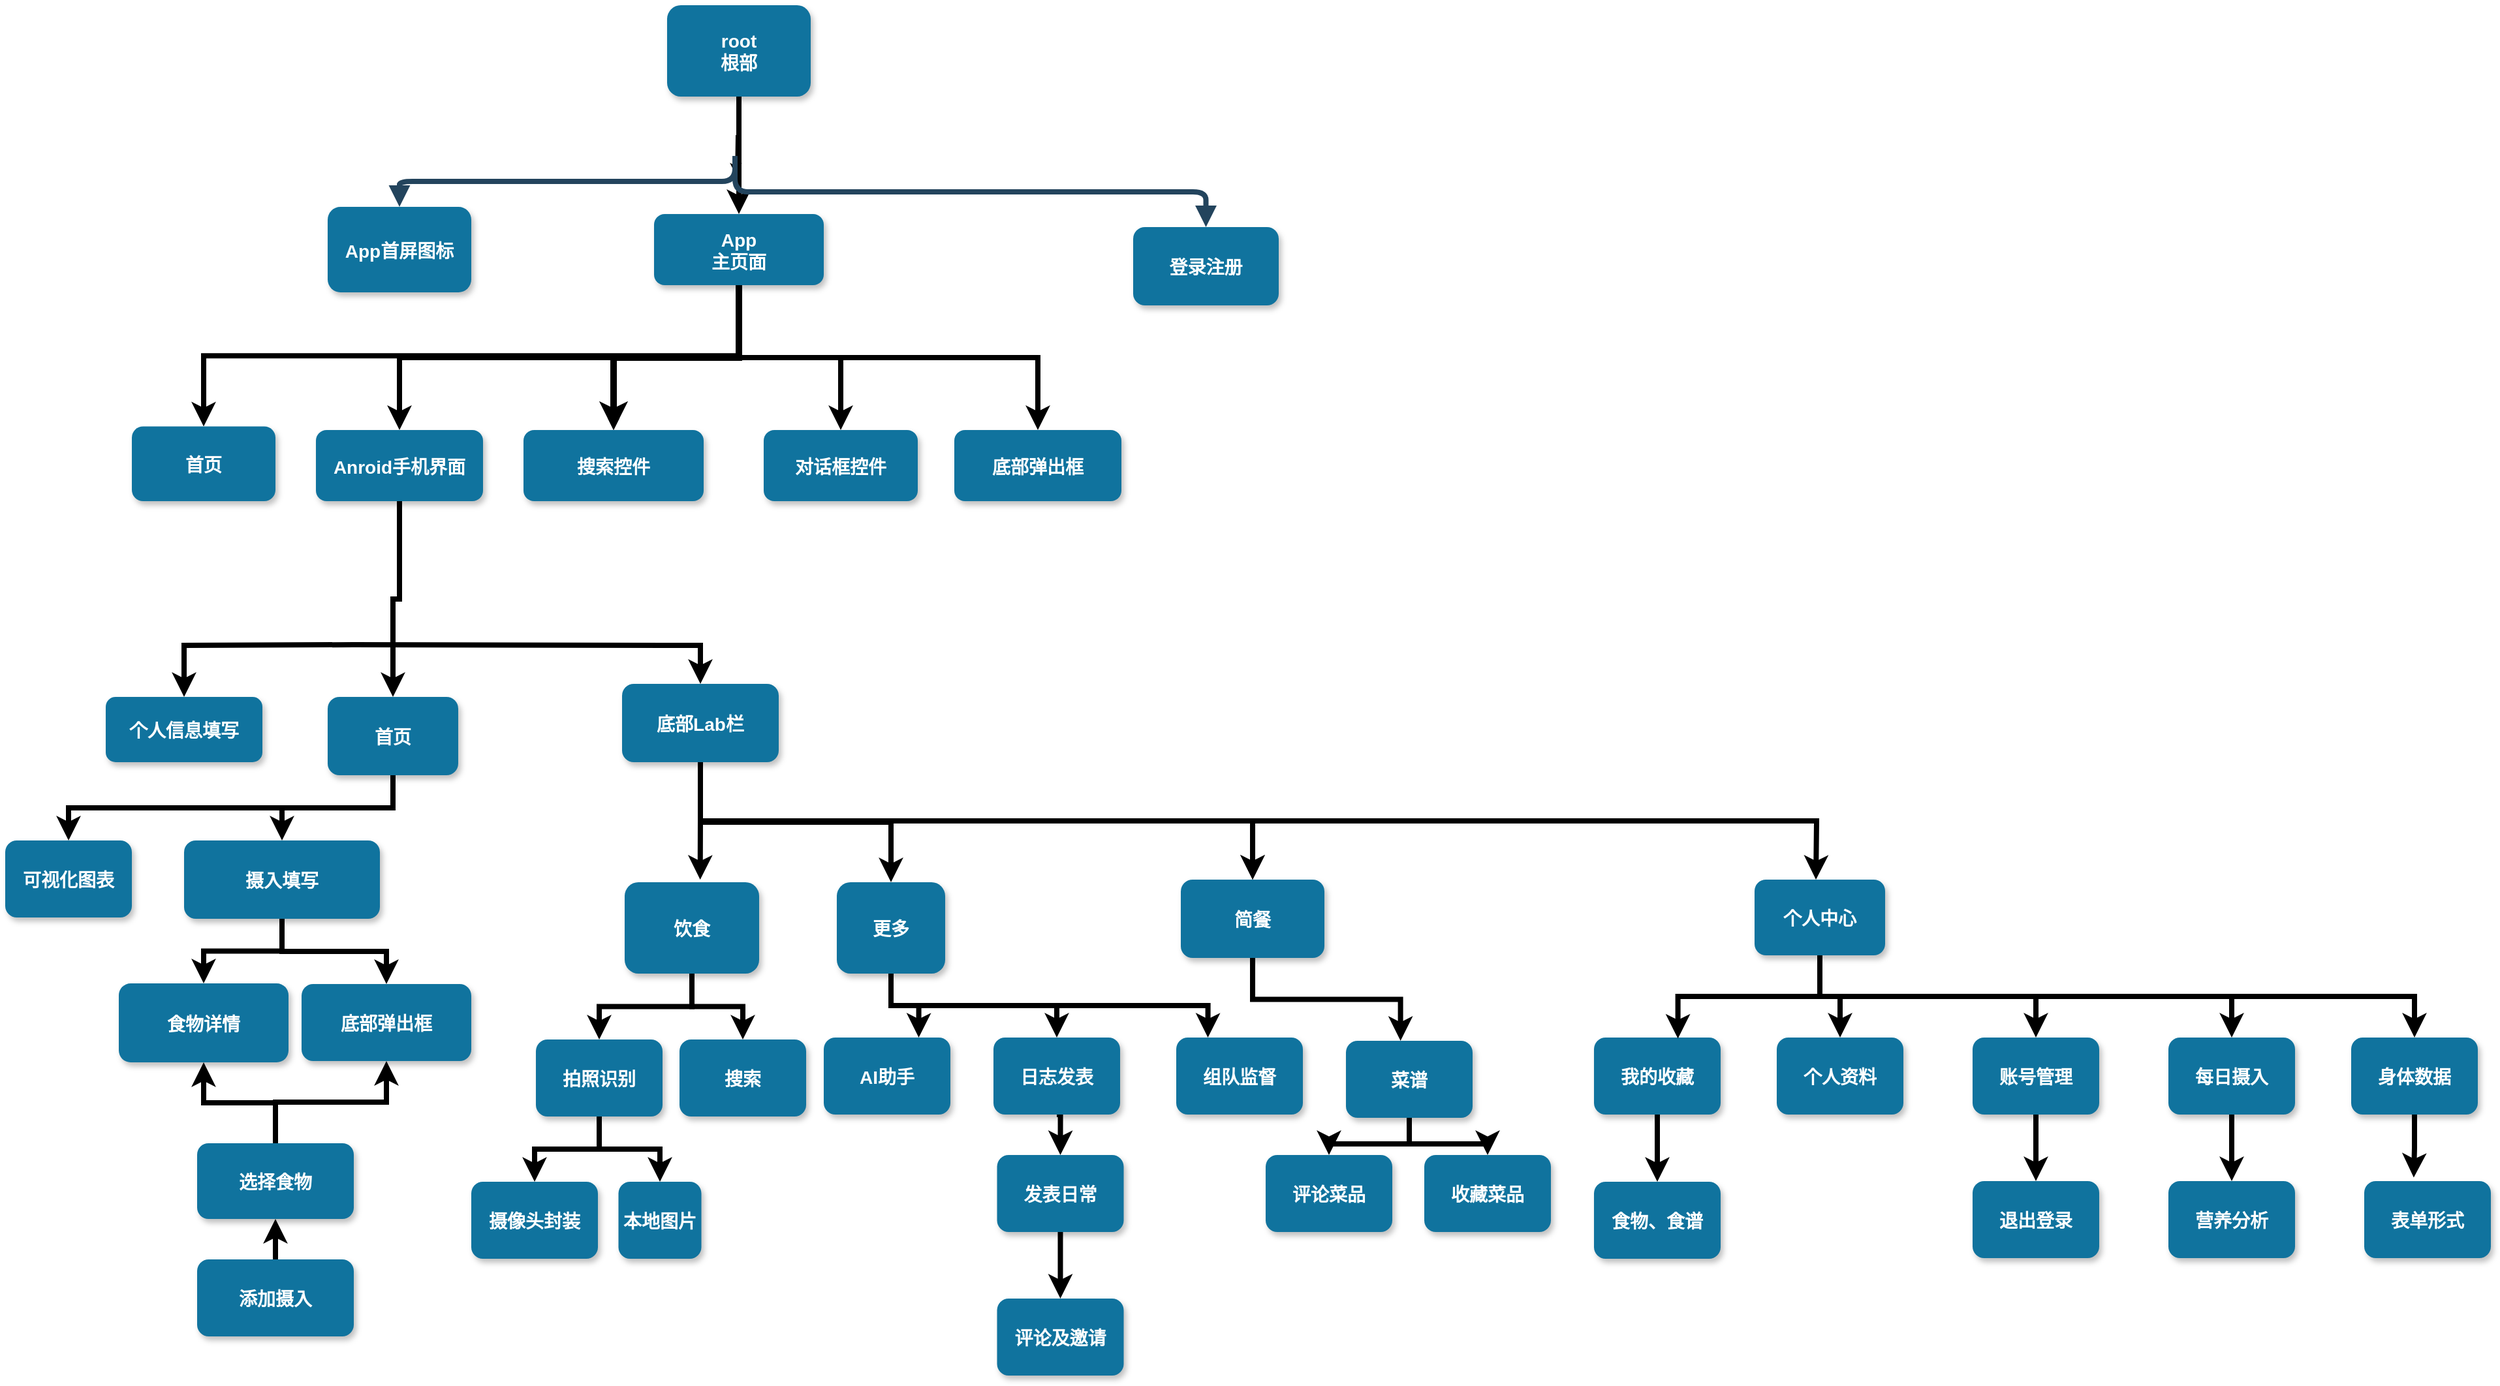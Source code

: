 <mxfile version="24.2.0" type="github">
  <diagram name="Page-1" id="97916047-d0de-89f5-080d-49f4d83e522f">
    <mxGraphModel dx="3254" dy="1500" grid="1" gridSize="10" guides="1" tooltips="1" connect="1" arrows="1" fold="1" page="1" pageScale="1.5" pageWidth="1169" pageHeight="827" background="none" math="0" shadow="0">
      <root>
        <mxCell id="0" />
        <mxCell id="1" parent="0" />
        <mxCell id="HIM83jDWfp7aoqbR4-Ow-55" style="edgeStyle=orthogonalEdgeStyle;rounded=0;orthogonalLoop=1;jettySize=auto;html=1;exitX=0.5;exitY=1;exitDx=0;exitDy=0;" edge="1" parent="1" source="2">
          <mxGeometry relative="1" as="geometry">
            <mxPoint x="772.545" y="520" as="targetPoint" />
          </mxGeometry>
        </mxCell>
        <mxCell id="HIM83jDWfp7aoqbR4-Ow-57" style="edgeStyle=orthogonalEdgeStyle;rounded=0;orthogonalLoop=1;jettySize=auto;html=1;exitX=0.5;exitY=1;exitDx=0;exitDy=0;entryX=0.5;entryY=0;entryDx=0;entryDy=0;strokeWidth=4;" edge="1" parent="1" source="2" target="5">
          <mxGeometry relative="1" as="geometry" />
        </mxCell>
        <mxCell id="2" value="root&#xa;根部" style="rounded=1;fillColor=#10739E;strokeColor=none;shadow=1;gradientColor=none;fontStyle=1;fontColor=#FFFFFF;fontSize=14;" parent="1" vertex="1">
          <mxGeometry x="720" y="390" width="110" height="70" as="geometry" />
        </mxCell>
        <mxCell id="4" value="App首屏图标" style="rounded=1;fillColor=#10739E;strokeColor=none;shadow=1;gradientColor=none;fontStyle=1;fontColor=#FFFFFF;fontSize=14;" parent="1" vertex="1">
          <mxGeometry x="460" y="544.5" width="110" height="65.5" as="geometry" />
        </mxCell>
        <mxCell id="HIM83jDWfp7aoqbR4-Ow-59" style="edgeStyle=orthogonalEdgeStyle;rounded=0;orthogonalLoop=1;jettySize=auto;html=1;exitX=0.5;exitY=1;exitDx=0;exitDy=0;strokeWidth=5;" edge="1" parent="1" source="5" target="13">
          <mxGeometry relative="1" as="geometry" />
        </mxCell>
        <mxCell id="HIM83jDWfp7aoqbR4-Ow-61" style="edgeStyle=orthogonalEdgeStyle;rounded=0;orthogonalLoop=1;jettySize=auto;html=1;exitX=0.5;exitY=1;exitDx=0;exitDy=0;entryX=0.5;entryY=0;entryDx=0;entryDy=0;strokeWidth=4;" edge="1" parent="1" source="5" target="23">
          <mxGeometry relative="1" as="geometry" />
        </mxCell>
        <mxCell id="HIM83jDWfp7aoqbR4-Ow-63" style="edgeStyle=orthogonalEdgeStyle;rounded=0;orthogonalLoop=1;jettySize=auto;html=1;exitX=0.5;exitY=1;exitDx=0;exitDy=0;strokeWidth=4;" edge="1" parent="1" source="5" target="HIM83jDWfp7aoqbR4-Ow-62">
          <mxGeometry relative="1" as="geometry" />
        </mxCell>
        <mxCell id="HIM83jDWfp7aoqbR4-Ow-64" value="" style="edgeStyle=orthogonalEdgeStyle;rounded=0;orthogonalLoop=1;jettySize=auto;html=1;" edge="1" parent="1" source="5" target="13">
          <mxGeometry relative="1" as="geometry" />
        </mxCell>
        <mxCell id="HIM83jDWfp7aoqbR4-Ow-65" style="edgeStyle=orthogonalEdgeStyle;rounded=0;orthogonalLoop=1;jettySize=auto;html=1;exitX=0.5;exitY=1;exitDx=0;exitDy=0;entryX=0.5;entryY=0;entryDx=0;entryDy=0;strokeWidth=4;" edge="1" parent="1" source="5" target="18">
          <mxGeometry relative="1" as="geometry" />
        </mxCell>
        <mxCell id="HIM83jDWfp7aoqbR4-Ow-171" style="edgeStyle=orthogonalEdgeStyle;rounded=0;orthogonalLoop=1;jettySize=auto;html=1;exitX=0.5;exitY=1;exitDx=0;exitDy=0;entryX=0.5;entryY=0;entryDx=0;entryDy=0;strokeWidth=4;" edge="1" parent="1" source="5" target="8">
          <mxGeometry relative="1" as="geometry" />
        </mxCell>
        <mxCell id="5" value="App&#xa;主页面" style="rounded=1;fillColor=#10739E;strokeColor=none;shadow=1;gradientColor=none;fontStyle=1;fontColor=#FFFFFF;fontSize=14;" parent="1" vertex="1">
          <mxGeometry x="710" y="550" width="130" height="54.5" as="geometry" />
        </mxCell>
        <mxCell id="6" value="登录注册" style="rounded=1;fillColor=#10739E;strokeColor=none;shadow=1;gradientColor=none;fontStyle=1;fontColor=#FFFFFF;fontSize=14;" parent="1" vertex="1">
          <mxGeometry x="1077" y="560" width="111.5" height="60" as="geometry" />
        </mxCell>
        <mxCell id="HIM83jDWfp7aoqbR4-Ow-162" style="edgeStyle=orthogonalEdgeStyle;rounded=0;orthogonalLoop=1;jettySize=auto;html=1;exitX=0.5;exitY=1;exitDx=0;exitDy=0;entryX=0.5;entryY=0;entryDx=0;entryDy=0;strokeWidth=4;" edge="1" parent="1" source="8" target="HIM83jDWfp7aoqbR4-Ow-74">
          <mxGeometry relative="1" as="geometry" />
        </mxCell>
        <mxCell id="8" value="Anroid手机界面" style="rounded=1;fillColor=#10739E;strokeColor=none;shadow=1;gradientColor=none;fontStyle=1;fontColor=#FFFFFF;fontSize=14;" parent="1" vertex="1">
          <mxGeometry x="451" y="715.5" width="128" height="54.5" as="geometry" />
        </mxCell>
        <mxCell id="HIM83jDWfp7aoqbR4-Ow-78" style="edgeStyle=orthogonalEdgeStyle;rounded=0;orthogonalLoop=1;jettySize=auto;html=1;exitX=0.5;exitY=1;exitDx=0;exitDy=0;strokeWidth=4;" edge="1" parent="1" target="HIM83jDWfp7aoqbR4-Ow-73">
          <mxGeometry relative="1" as="geometry">
            <mxPoint x="480" y="880" as="sourcePoint" />
          </mxGeometry>
        </mxCell>
        <mxCell id="HIM83jDWfp7aoqbR4-Ow-94" style="edgeStyle=orthogonalEdgeStyle;rounded=0;orthogonalLoop=1;jettySize=auto;html=1;exitX=0.5;exitY=1;exitDx=0;exitDy=0;strokeWidth=4;" edge="1" parent="1" target="HIM83jDWfp7aoqbR4-Ow-93">
          <mxGeometry relative="1" as="geometry">
            <mxPoint x="480" y="880" as="sourcePoint" />
          </mxGeometry>
        </mxCell>
        <mxCell id="13" value="搜索控件" style="rounded=1;fillColor=#10739E;strokeColor=none;shadow=1;gradientColor=none;fontStyle=1;fontColor=#FFFFFF;fontSize=14;" parent="1" vertex="1">
          <mxGeometry x="610" y="715.5" width="138" height="54.5" as="geometry" />
        </mxCell>
        <mxCell id="18" value="对话框控件" style="rounded=1;fillColor=#10739E;strokeColor=none;shadow=1;gradientColor=none;fontStyle=1;fontColor=#FFFFFF;fontSize=14;" parent="1" vertex="1">
          <mxGeometry x="794" y="715.5" width="118" height="54.5" as="geometry" />
        </mxCell>
        <mxCell id="23" value="底部弹出框" style="rounded=1;fillColor=#10739E;strokeColor=none;shadow=1;gradientColor=none;fontStyle=1;fontColor=#FFFFFF;fontSize=14;" parent="1" vertex="1">
          <mxGeometry x="940" y="715.5" width="128" height="54.5" as="geometry" />
        </mxCell>
        <mxCell id="31" value="" style="edgeStyle=elbowEdgeStyle;elbow=vertical;strokeWidth=4;endArrow=block;endFill=1;fontStyle=1;strokeColor=#23445D;" parent="1" target="4" edge="1">
          <mxGeometry x="22" y="165.5" width="100" height="100" as="geometry">
            <mxPoint x="772" y="505.5" as="sourcePoint" />
            <mxPoint x="122" y="265.5" as="targetPoint" />
          </mxGeometry>
        </mxCell>
        <mxCell id="32" value="" style="edgeStyle=elbowEdgeStyle;elbow=vertical;strokeWidth=4;endArrow=block;endFill=1;fontStyle=1;strokeColor=#23445D;" parent="1" target="6" edge="1">
          <mxGeometry x="22" y="165.5" width="100" height="100" as="geometry">
            <mxPoint x="772" y="505.5" as="sourcePoint" />
            <mxPoint x="122" y="265.5" as="targetPoint" />
          </mxGeometry>
        </mxCell>
        <mxCell id="HIM83jDWfp7aoqbR4-Ow-62" value="首页" style="rounded=1;fillColor=#10739E;strokeColor=none;shadow=1;gradientColor=none;fontStyle=1;fontColor=#FFFFFF;fontSize=14;" vertex="1" parent="1">
          <mxGeometry x="310" y="712.75" width="110" height="57.25" as="geometry" />
        </mxCell>
        <mxCell id="HIM83jDWfp7aoqbR4-Ow-73" value="个人信息填写" style="rounded=1;fillColor=#10739E;strokeColor=none;shadow=1;gradientColor=none;fontStyle=1;fontColor=#FFFFFF;fontSize=14;" vertex="1" parent="1">
          <mxGeometry x="290" y="920" width="120" height="50" as="geometry" />
        </mxCell>
        <mxCell id="HIM83jDWfp7aoqbR4-Ow-82" style="edgeStyle=orthogonalEdgeStyle;rounded=0;orthogonalLoop=1;jettySize=auto;html=1;exitX=0.5;exitY=1;exitDx=0;exitDy=0;entryX=0.5;entryY=0;entryDx=0;entryDy=0;strokeWidth=4;" edge="1" parent="1" source="HIM83jDWfp7aoqbR4-Ow-74" target="HIM83jDWfp7aoqbR4-Ow-80">
          <mxGeometry relative="1" as="geometry" />
        </mxCell>
        <mxCell id="HIM83jDWfp7aoqbR4-Ow-164" style="edgeStyle=orthogonalEdgeStyle;rounded=0;orthogonalLoop=1;jettySize=auto;html=1;exitX=0.5;exitY=1;exitDx=0;exitDy=0;entryX=0.5;entryY=0;entryDx=0;entryDy=0;strokeWidth=4;" edge="1" parent="1" source="HIM83jDWfp7aoqbR4-Ow-74" target="HIM83jDWfp7aoqbR4-Ow-163">
          <mxGeometry relative="1" as="geometry" />
        </mxCell>
        <mxCell id="HIM83jDWfp7aoqbR4-Ow-74" value="首页" style="rounded=1;fillColor=#10739E;strokeColor=none;shadow=1;gradientColor=none;fontStyle=1;fontColor=#FFFFFF;fontSize=14;" vertex="1" parent="1">
          <mxGeometry x="460" y="920" width="100" height="60" as="geometry" />
        </mxCell>
        <mxCell id="HIM83jDWfp7aoqbR4-Ow-90" style="edgeStyle=orthogonalEdgeStyle;rounded=0;orthogonalLoop=1;jettySize=auto;html=1;exitX=0.5;exitY=1;exitDx=0;exitDy=0;entryX=0.5;entryY=0;entryDx=0;entryDy=0;strokeWidth=4;" edge="1" parent="1" source="HIM83jDWfp7aoqbR4-Ow-80" target="HIM83jDWfp7aoqbR4-Ow-85">
          <mxGeometry relative="1" as="geometry" />
        </mxCell>
        <mxCell id="HIM83jDWfp7aoqbR4-Ow-91" style="edgeStyle=orthogonalEdgeStyle;rounded=0;orthogonalLoop=1;jettySize=auto;html=1;exitX=0.5;exitY=1;exitDx=0;exitDy=0;strokeWidth=4;entryX=0.5;entryY=0;entryDx=0;entryDy=0;" edge="1" parent="1" source="HIM83jDWfp7aoqbR4-Ow-80" target="HIM83jDWfp7aoqbR4-Ow-84">
          <mxGeometry relative="1" as="geometry">
            <mxPoint x="320" y="1240" as="targetPoint" />
          </mxGeometry>
        </mxCell>
        <mxCell id="HIM83jDWfp7aoqbR4-Ow-80" value="摄入填写" style="rounded=1;fillColor=#10739E;strokeColor=none;shadow=1;gradientColor=none;fontStyle=1;fontColor=#FFFFFF;fontSize=14;" vertex="1" parent="1">
          <mxGeometry x="350" y="1030" width="150" height="60" as="geometry" />
        </mxCell>
        <mxCell id="HIM83jDWfp7aoqbR4-Ow-84" value="食物详情" style="rounded=1;fillColor=#10739E;strokeColor=none;shadow=1;gradientColor=none;fontStyle=1;fontColor=#FFFFFF;fontSize=14;" vertex="1" parent="1">
          <mxGeometry x="300" y="1139.5" width="130" height="60.5" as="geometry" />
        </mxCell>
        <mxCell id="HIM83jDWfp7aoqbR4-Ow-85" value="底部弹出框" style="rounded=1;fillColor=#10739E;strokeColor=none;shadow=1;gradientColor=none;fontStyle=1;fontColor=#FFFFFF;fontSize=14;" vertex="1" parent="1">
          <mxGeometry x="440" y="1140" width="130" height="59" as="geometry" />
        </mxCell>
        <mxCell id="HIM83jDWfp7aoqbR4-Ow-92" style="edgeStyle=orthogonalEdgeStyle;rounded=0;orthogonalLoop=1;jettySize=auto;html=1;exitX=0.5;exitY=0;exitDx=0;exitDy=0;entryX=0.5;entryY=1;entryDx=0;entryDy=0;strokeWidth=4;" edge="1" parent="1" source="HIM83jDWfp7aoqbR4-Ow-86" target="HIM83jDWfp7aoqbR4-Ow-87">
          <mxGeometry relative="1" as="geometry" />
        </mxCell>
        <mxCell id="HIM83jDWfp7aoqbR4-Ow-86" value="添加摄入" style="rounded=1;fillColor=#10739E;strokeColor=none;shadow=1;gradientColor=none;fontStyle=1;fontColor=#FFFFFF;fontSize=14;" vertex="1" parent="1">
          <mxGeometry x="360" y="1351" width="120" height="59" as="geometry" />
        </mxCell>
        <mxCell id="HIM83jDWfp7aoqbR4-Ow-88" style="edgeStyle=orthogonalEdgeStyle;rounded=0;orthogonalLoop=1;jettySize=auto;html=1;exitX=0.5;exitY=0;exitDx=0;exitDy=0;strokeWidth=4;" edge="1" parent="1" source="HIM83jDWfp7aoqbR4-Ow-87" target="HIM83jDWfp7aoqbR4-Ow-85">
          <mxGeometry relative="1" as="geometry" />
        </mxCell>
        <mxCell id="HIM83jDWfp7aoqbR4-Ow-89" style="edgeStyle=orthogonalEdgeStyle;rounded=0;orthogonalLoop=1;jettySize=auto;html=1;exitX=0.5;exitY=0;exitDx=0;exitDy=0;entryX=0.5;entryY=1;entryDx=0;entryDy=0;strokeWidth=4;" edge="1" parent="1" source="HIM83jDWfp7aoqbR4-Ow-87" target="HIM83jDWfp7aoqbR4-Ow-84">
          <mxGeometry relative="1" as="geometry" />
        </mxCell>
        <mxCell id="HIM83jDWfp7aoqbR4-Ow-87" value="选择食物" style="rounded=1;fillColor=#10739E;strokeColor=none;shadow=1;gradientColor=none;fontStyle=1;fontColor=#FFFFFF;fontSize=14;" vertex="1" parent="1">
          <mxGeometry x="360" y="1262" width="120" height="58" as="geometry" />
        </mxCell>
        <mxCell id="HIM83jDWfp7aoqbR4-Ow-101" style="edgeStyle=orthogonalEdgeStyle;rounded=0;orthogonalLoop=1;jettySize=auto;html=1;exitX=0.5;exitY=1;exitDx=0;exitDy=0;strokeWidth=4;entryX=0.5;entryY=0;entryDx=0;entryDy=0;entryPerimeter=0;" edge="1" parent="1" source="HIM83jDWfp7aoqbR4-Ow-93" target="HIM83jDWfp7aoqbR4-Ow-96">
          <mxGeometry relative="1" as="geometry">
            <mxPoint x="1117" y="1120" as="targetPoint" />
          </mxGeometry>
        </mxCell>
        <mxCell id="HIM83jDWfp7aoqbR4-Ow-104" style="edgeStyle=orthogonalEdgeStyle;rounded=0;orthogonalLoop=1;jettySize=auto;html=1;exitX=0.5;exitY=1;exitDx=0;exitDy=0;entryX=0.5;entryY=0;entryDx=0;entryDy=0;strokeWidth=4;" edge="1" parent="1" source="HIM83jDWfp7aoqbR4-Ow-93" target="HIM83jDWfp7aoqbR4-Ow-97">
          <mxGeometry relative="1" as="geometry" />
        </mxCell>
        <mxCell id="HIM83jDWfp7aoqbR4-Ow-174" style="edgeStyle=orthogonalEdgeStyle;rounded=0;orthogonalLoop=1;jettySize=auto;html=1;exitX=0.5;exitY=1;exitDx=0;exitDy=0;strokeWidth=4;" edge="1" parent="1" source="HIM83jDWfp7aoqbR4-Ow-93">
          <mxGeometry relative="1" as="geometry">
            <mxPoint x="745.333" y="1060" as="targetPoint" />
          </mxGeometry>
        </mxCell>
        <mxCell id="HIM83jDWfp7aoqbR4-Ow-176" style="edgeStyle=orthogonalEdgeStyle;rounded=0;orthogonalLoop=1;jettySize=auto;html=1;exitX=0.5;exitY=1;exitDx=0;exitDy=0;strokeWidth=4;" edge="1" parent="1" source="HIM83jDWfp7aoqbR4-Ow-93">
          <mxGeometry relative="1" as="geometry">
            <mxPoint x="1600" y="1060" as="targetPoint" />
          </mxGeometry>
        </mxCell>
        <mxCell id="HIM83jDWfp7aoqbR4-Ow-93" value="底部Lab栏" style="rounded=1;fillColor=#10739E;strokeColor=none;shadow=1;gradientColor=none;fontStyle=1;fontColor=#FFFFFF;fontSize=14;" vertex="1" parent="1">
          <mxGeometry x="685.5" y="910" width="120" height="60" as="geometry" />
        </mxCell>
        <mxCell id="HIM83jDWfp7aoqbR4-Ow-117" value="" style="edgeStyle=orthogonalEdgeStyle;rounded=0;orthogonalLoop=1;jettySize=auto;html=1;strokeWidth=4;" edge="1" parent="1" source="HIM83jDWfp7aoqbR4-Ow-95" target="HIM83jDWfp7aoqbR4-Ow-116">
          <mxGeometry relative="1" as="geometry" />
        </mxCell>
        <mxCell id="HIM83jDWfp7aoqbR4-Ow-118" style="edgeStyle=orthogonalEdgeStyle;rounded=0;orthogonalLoop=1;jettySize=auto;html=1;exitX=0.5;exitY=1;exitDx=0;exitDy=0;entryX=0.5;entryY=0;entryDx=0;entryDy=0;strokeWidth=4;" edge="1" parent="1" source="HIM83jDWfp7aoqbR4-Ow-95" target="HIM83jDWfp7aoqbR4-Ow-112">
          <mxGeometry relative="1" as="geometry" />
        </mxCell>
        <mxCell id="HIM83jDWfp7aoqbR4-Ow-95" value="饮食" style="rounded=1;fillColor=#10739E;strokeColor=none;shadow=1;gradientColor=none;fontStyle=1;fontColor=#FFFFFF;fontSize=14;" vertex="1" parent="1">
          <mxGeometry x="687.5" y="1062" width="103" height="70" as="geometry" />
        </mxCell>
        <mxCell id="HIM83jDWfp7aoqbR4-Ow-130" style="edgeStyle=orthogonalEdgeStyle;rounded=0;orthogonalLoop=1;jettySize=auto;html=1;exitX=0.5;exitY=1;exitDx=0;exitDy=0;entryX=0.75;entryY=0;entryDx=0;entryDy=0;strokeWidth=4;" edge="1" parent="1" source="HIM83jDWfp7aoqbR4-Ow-96" target="HIM83jDWfp7aoqbR4-Ow-125">
          <mxGeometry relative="1" as="geometry" />
        </mxCell>
        <mxCell id="HIM83jDWfp7aoqbR4-Ow-131" style="edgeStyle=orthogonalEdgeStyle;rounded=0;orthogonalLoop=1;jettySize=auto;html=1;exitX=0.5;exitY=1;exitDx=0;exitDy=0;entryX=0.25;entryY=0;entryDx=0;entryDy=0;strokeWidth=4;" edge="1" parent="1" source="HIM83jDWfp7aoqbR4-Ow-96" target="HIM83jDWfp7aoqbR4-Ow-126">
          <mxGeometry relative="1" as="geometry" />
        </mxCell>
        <mxCell id="HIM83jDWfp7aoqbR4-Ow-175" style="edgeStyle=orthogonalEdgeStyle;rounded=0;orthogonalLoop=1;jettySize=auto;html=1;exitX=0.5;exitY=1;exitDx=0;exitDy=0;entryX=0.5;entryY=0;entryDx=0;entryDy=0;strokeWidth=4;" edge="1" parent="1" source="HIM83jDWfp7aoqbR4-Ow-96" target="HIM83jDWfp7aoqbR4-Ow-124">
          <mxGeometry relative="1" as="geometry" />
        </mxCell>
        <mxCell id="HIM83jDWfp7aoqbR4-Ow-96" value="更多" style="rounded=1;fillColor=#10739E;strokeColor=none;shadow=1;gradientColor=none;fontStyle=1;fontColor=#FFFFFF;fontSize=14;" vertex="1" parent="1">
          <mxGeometry x="850" y="1062" width="83" height="70" as="geometry" />
        </mxCell>
        <mxCell id="HIM83jDWfp7aoqbR4-Ow-149" style="edgeStyle=orthogonalEdgeStyle;rounded=0;orthogonalLoop=1;jettySize=auto;html=1;exitX=0.5;exitY=1;exitDx=0;exitDy=0;strokeWidth=4;" edge="1" parent="1" source="HIM83jDWfp7aoqbR4-Ow-98" target="HIM83jDWfp7aoqbR4-Ow-144">
          <mxGeometry relative="1" as="geometry" />
        </mxCell>
        <mxCell id="HIM83jDWfp7aoqbR4-Ow-150" style="edgeStyle=orthogonalEdgeStyle;rounded=0;orthogonalLoop=1;jettySize=auto;html=1;exitX=0.5;exitY=1;exitDx=0;exitDy=0;entryX=0.5;entryY=0;entryDx=0;entryDy=0;strokeWidth=4;" edge="1" parent="1" source="HIM83jDWfp7aoqbR4-Ow-98" target="HIM83jDWfp7aoqbR4-Ow-146">
          <mxGeometry relative="1" as="geometry" />
        </mxCell>
        <mxCell id="HIM83jDWfp7aoqbR4-Ow-151" style="edgeStyle=orthogonalEdgeStyle;rounded=0;orthogonalLoop=1;jettySize=auto;html=1;exitX=0.5;exitY=1;exitDx=0;exitDy=0;entryX=0.5;entryY=0;entryDx=0;entryDy=0;strokeWidth=4;" edge="1" parent="1" source="HIM83jDWfp7aoqbR4-Ow-98" target="HIM83jDWfp7aoqbR4-Ow-145">
          <mxGeometry relative="1" as="geometry" />
        </mxCell>
        <mxCell id="HIM83jDWfp7aoqbR4-Ow-153" style="edgeStyle=orthogonalEdgeStyle;rounded=0;orthogonalLoop=1;jettySize=auto;html=1;exitX=0.5;exitY=1;exitDx=0;exitDy=0;entryX=0.5;entryY=0;entryDx=0;entryDy=0;strokeWidth=4;" edge="1" parent="1" source="HIM83jDWfp7aoqbR4-Ow-98" target="HIM83jDWfp7aoqbR4-Ow-152">
          <mxGeometry relative="1" as="geometry" />
        </mxCell>
        <mxCell id="HIM83jDWfp7aoqbR4-Ow-98" value="个人中心" style="rounded=1;fillColor=#10739E;strokeColor=none;shadow=1;gradientColor=none;fontStyle=1;fontColor=#FFFFFF;fontSize=14;" vertex="1" parent="1">
          <mxGeometry x="1553" y="1060" width="100" height="58" as="geometry" />
        </mxCell>
        <mxCell id="HIM83jDWfp7aoqbR4-Ow-105" style="edgeStyle=orthogonalEdgeStyle;rounded=0;orthogonalLoop=1;jettySize=auto;html=1;exitX=0.5;exitY=1;exitDx=0;exitDy=0;" edge="1" parent="1" source="HIM83jDWfp7aoqbR4-Ow-87" target="HIM83jDWfp7aoqbR4-Ow-87">
          <mxGeometry relative="1" as="geometry" />
        </mxCell>
        <mxCell id="HIM83jDWfp7aoqbR4-Ow-106" style="edgeStyle=orthogonalEdgeStyle;rounded=0;orthogonalLoop=1;jettySize=auto;html=1;exitX=0.5;exitY=1;exitDx=0;exitDy=0;" edge="1" parent="1" source="HIM83jDWfp7aoqbR4-Ow-86" target="HIM83jDWfp7aoqbR4-Ow-86">
          <mxGeometry relative="1" as="geometry" />
        </mxCell>
        <mxCell id="HIM83jDWfp7aoqbR4-Ow-121" value="" style="edgeStyle=orthogonalEdgeStyle;rounded=0;orthogonalLoop=1;jettySize=auto;html=1;strokeWidth=4;" edge="1" parent="1" source="HIM83jDWfp7aoqbR4-Ow-112" target="HIM83jDWfp7aoqbR4-Ow-120">
          <mxGeometry relative="1" as="geometry" />
        </mxCell>
        <mxCell id="HIM83jDWfp7aoqbR4-Ow-123" style="edgeStyle=orthogonalEdgeStyle;rounded=0;orthogonalLoop=1;jettySize=auto;html=1;entryX=0.5;entryY=0;entryDx=0;entryDy=0;strokeWidth=4;" edge="1" parent="1" source="HIM83jDWfp7aoqbR4-Ow-112" target="HIM83jDWfp7aoqbR4-Ow-119">
          <mxGeometry relative="1" as="geometry" />
        </mxCell>
        <mxCell id="HIM83jDWfp7aoqbR4-Ow-112" value="拍照识别" style="rounded=1;fillColor=#10739E;strokeColor=none;shadow=1;gradientColor=none;fontStyle=1;fontColor=#FFFFFF;fontSize=14;" vertex="1" parent="1">
          <mxGeometry x="619.5" y="1182.5" width="97" height="59" as="geometry" />
        </mxCell>
        <mxCell id="HIM83jDWfp7aoqbR4-Ow-116" value="搜索" style="rounded=1;fillColor=#10739E;strokeColor=none;shadow=1;gradientColor=none;fontStyle=1;fontColor=#FFFFFF;fontSize=14;" vertex="1" parent="1">
          <mxGeometry x="729.5" y="1182.5" width="97" height="59" as="geometry" />
        </mxCell>
        <mxCell id="HIM83jDWfp7aoqbR4-Ow-119" value="本地图片" style="rounded=1;fillColor=#10739E;strokeColor=none;shadow=1;gradientColor=none;fontStyle=1;fontColor=#FFFFFF;fontSize=14;" vertex="1" parent="1">
          <mxGeometry x="682.75" y="1291.5" width="63.5" height="59" as="geometry" />
        </mxCell>
        <mxCell id="HIM83jDWfp7aoqbR4-Ow-120" value="摄像头封装" style="rounded=1;fillColor=#10739E;strokeColor=none;shadow=1;gradientColor=none;fontStyle=1;fontColor=#FFFFFF;fontSize=14;" vertex="1" parent="1">
          <mxGeometry x="570" y="1291.5" width="97" height="59" as="geometry" />
        </mxCell>
        <mxCell id="HIM83jDWfp7aoqbR4-Ow-133" style="edgeStyle=orthogonalEdgeStyle;rounded=0;orthogonalLoop=1;jettySize=auto;html=1;exitX=0.5;exitY=1;exitDx=0;exitDy=0;entryX=0.5;entryY=0;entryDx=0;entryDy=0;strokeWidth=4;" edge="1" parent="1" source="HIM83jDWfp7aoqbR4-Ow-124" target="HIM83jDWfp7aoqbR4-Ow-128">
          <mxGeometry relative="1" as="geometry" />
        </mxCell>
        <mxCell id="HIM83jDWfp7aoqbR4-Ow-124" value="日志发表" style="rounded=1;fillColor=#10739E;strokeColor=none;shadow=1;gradientColor=none;fontStyle=1;fontColor=#FFFFFF;fontSize=14;" vertex="1" parent="1">
          <mxGeometry x="970" y="1181" width="97" height="59" as="geometry" />
        </mxCell>
        <mxCell id="HIM83jDWfp7aoqbR4-Ow-125" value="AI助手" style="rounded=1;fillColor=#10739E;strokeColor=none;shadow=1;gradientColor=none;fontStyle=1;fontColor=#FFFFFF;fontSize=14;" vertex="1" parent="1">
          <mxGeometry x="840" y="1181" width="97" height="59" as="geometry" />
        </mxCell>
        <mxCell id="HIM83jDWfp7aoqbR4-Ow-126" value="组队监督" style="rounded=1;fillColor=#10739E;strokeColor=none;shadow=1;gradientColor=none;fontStyle=1;fontColor=#FFFFFF;fontSize=14;" vertex="1" parent="1">
          <mxGeometry x="1110" y="1181" width="97" height="59" as="geometry" />
        </mxCell>
        <mxCell id="HIM83jDWfp7aoqbR4-Ow-127" value="评论及邀请" style="rounded=1;fillColor=#10739E;strokeColor=none;shadow=1;gradientColor=none;fontStyle=1;fontColor=#FFFFFF;fontSize=14;" vertex="1" parent="1">
          <mxGeometry x="972.75" y="1381" width="97" height="59" as="geometry" />
        </mxCell>
        <mxCell id="HIM83jDWfp7aoqbR4-Ow-134" style="edgeStyle=orthogonalEdgeStyle;rounded=0;orthogonalLoop=1;jettySize=auto;html=1;exitX=0.5;exitY=1;exitDx=0;exitDy=0;entryX=0.5;entryY=0;entryDx=0;entryDy=0;strokeWidth=4;" edge="1" parent="1" source="HIM83jDWfp7aoqbR4-Ow-128" target="HIM83jDWfp7aoqbR4-Ow-127">
          <mxGeometry relative="1" as="geometry" />
        </mxCell>
        <mxCell id="HIM83jDWfp7aoqbR4-Ow-128" value="发表日常" style="rounded=1;fillColor=#10739E;strokeColor=none;shadow=1;gradientColor=none;fontStyle=1;fontColor=#FFFFFF;fontSize=14;" vertex="1" parent="1">
          <mxGeometry x="972.75" y="1271" width="97" height="59" as="geometry" />
        </mxCell>
        <mxCell id="HIM83jDWfp7aoqbR4-Ow-169" style="edgeStyle=orthogonalEdgeStyle;rounded=0;orthogonalLoop=1;jettySize=auto;html=1;exitX=0.5;exitY=1;exitDx=0;exitDy=0;entryX=0.5;entryY=0;entryDx=0;entryDy=0;strokeWidth=4;" edge="1" parent="1" source="HIM83jDWfp7aoqbR4-Ow-136" target="HIM83jDWfp7aoqbR4-Ow-139">
          <mxGeometry relative="1" as="geometry" />
        </mxCell>
        <mxCell id="HIM83jDWfp7aoqbR4-Ow-170" style="edgeStyle=orthogonalEdgeStyle;rounded=0;orthogonalLoop=1;jettySize=auto;html=1;exitX=0.5;exitY=1;exitDx=0;exitDy=0;entryX=0.5;entryY=0;entryDx=0;entryDy=0;strokeWidth=4;" edge="1" parent="1" source="HIM83jDWfp7aoqbR4-Ow-136" target="HIM83jDWfp7aoqbR4-Ow-138">
          <mxGeometry relative="1" as="geometry" />
        </mxCell>
        <mxCell id="HIM83jDWfp7aoqbR4-Ow-136" value="菜谱" style="rounded=1;fillColor=#10739E;strokeColor=none;shadow=1;gradientColor=none;fontStyle=1;fontColor=#FFFFFF;fontSize=14;" vertex="1" parent="1">
          <mxGeometry x="1240" y="1183.5" width="97" height="59" as="geometry" />
        </mxCell>
        <mxCell id="HIM83jDWfp7aoqbR4-Ow-138" value="收藏菜品" style="rounded=1;fillColor=#10739E;strokeColor=none;shadow=1;gradientColor=none;fontStyle=1;fontColor=#FFFFFF;fontSize=14;" vertex="1" parent="1">
          <mxGeometry x="1300" y="1271" width="97" height="59" as="geometry" />
        </mxCell>
        <mxCell id="HIM83jDWfp7aoqbR4-Ow-139" value="评论菜品" style="rounded=1;fillColor=#10739E;strokeColor=none;shadow=1;gradientColor=none;fontStyle=1;fontColor=#FFFFFF;fontSize=14;" vertex="1" parent="1">
          <mxGeometry x="1178.5" y="1271" width="97" height="59" as="geometry" />
        </mxCell>
        <mxCell id="HIM83jDWfp7aoqbR4-Ow-140" style="edgeStyle=orthogonalEdgeStyle;rounded=0;orthogonalLoop=1;jettySize=auto;html=1;exitX=0.5;exitY=1;exitDx=0;exitDy=0;entryX=0.431;entryY=0;entryDx=0;entryDy=0;entryPerimeter=0;strokeWidth=4;" edge="1" parent="1" source="HIM83jDWfp7aoqbR4-Ow-97" target="HIM83jDWfp7aoqbR4-Ow-136">
          <mxGeometry relative="1" as="geometry" />
        </mxCell>
        <mxCell id="HIM83jDWfp7aoqbR4-Ow-159" style="edgeStyle=orthogonalEdgeStyle;rounded=0;orthogonalLoop=1;jettySize=auto;html=1;exitX=0.5;exitY=1;exitDx=0;exitDy=0;entryX=0.5;entryY=0;entryDx=0;entryDy=0;strokeWidth=4;" edge="1" parent="1" source="HIM83jDWfp7aoqbR4-Ow-144" target="HIM83jDWfp7aoqbR4-Ow-156">
          <mxGeometry relative="1" as="geometry" />
        </mxCell>
        <mxCell id="HIM83jDWfp7aoqbR4-Ow-144" value="每日摄入" style="rounded=1;fillColor=#10739E;strokeColor=none;shadow=1;gradientColor=none;fontStyle=1;fontColor=#FFFFFF;fontSize=14;" vertex="1" parent="1">
          <mxGeometry x="1870" y="1181" width="97" height="59" as="geometry" />
        </mxCell>
        <mxCell id="HIM83jDWfp7aoqbR4-Ow-158" style="edgeStyle=orthogonalEdgeStyle;rounded=0;orthogonalLoop=1;jettySize=auto;html=1;exitX=0.5;exitY=1;exitDx=0;exitDy=0;entryX=0.5;entryY=0;entryDx=0;entryDy=0;strokeWidth=4;" edge="1" parent="1" source="HIM83jDWfp7aoqbR4-Ow-145" target="HIM83jDWfp7aoqbR4-Ow-155">
          <mxGeometry relative="1" as="geometry" />
        </mxCell>
        <mxCell id="HIM83jDWfp7aoqbR4-Ow-145" value="账号管理" style="rounded=1;fillColor=#10739E;strokeColor=none;shadow=1;gradientColor=none;fontStyle=1;fontColor=#FFFFFF;fontSize=14;" vertex="1" parent="1">
          <mxGeometry x="1720" y="1181" width="97" height="59" as="geometry" />
        </mxCell>
        <mxCell id="HIM83jDWfp7aoqbR4-Ow-146" value="个人资料" style="rounded=1;fillColor=#10739E;strokeColor=none;shadow=1;gradientColor=none;fontStyle=1;fontColor=#FFFFFF;fontSize=14;" vertex="1" parent="1">
          <mxGeometry x="1570" y="1181" width="97" height="59" as="geometry" />
        </mxCell>
        <mxCell id="HIM83jDWfp7aoqbR4-Ow-166" style="edgeStyle=orthogonalEdgeStyle;rounded=0;orthogonalLoop=1;jettySize=auto;html=1;exitX=0.5;exitY=1;exitDx=0;exitDy=0;strokeWidth=4;" edge="1" parent="1" source="HIM83jDWfp7aoqbR4-Ow-147" target="HIM83jDWfp7aoqbR4-Ow-154">
          <mxGeometry relative="1" as="geometry" />
        </mxCell>
        <mxCell id="HIM83jDWfp7aoqbR4-Ow-147" value="我的收藏" style="rounded=1;fillColor=#10739E;strokeColor=none;shadow=1;gradientColor=none;fontStyle=1;fontColor=#FFFFFF;fontSize=14;" vertex="1" parent="1">
          <mxGeometry x="1430" y="1181" width="97" height="59" as="geometry" />
        </mxCell>
        <mxCell id="HIM83jDWfp7aoqbR4-Ow-148" style="edgeStyle=orthogonalEdgeStyle;rounded=0;orthogonalLoop=1;jettySize=auto;html=1;exitX=0.5;exitY=1;exitDx=0;exitDy=0;entryX=0.663;entryY=0.013;entryDx=0;entryDy=0;entryPerimeter=0;strokeWidth=4;" edge="1" parent="1" source="HIM83jDWfp7aoqbR4-Ow-98" target="HIM83jDWfp7aoqbR4-Ow-147">
          <mxGeometry relative="1" as="geometry" />
        </mxCell>
        <mxCell id="HIM83jDWfp7aoqbR4-Ow-152" value="身体数据" style="rounded=1;fillColor=#10739E;strokeColor=none;shadow=1;gradientColor=none;fontStyle=1;fontColor=#FFFFFF;fontSize=14;" vertex="1" parent="1">
          <mxGeometry x="2010" y="1181" width="97" height="59" as="geometry" />
        </mxCell>
        <mxCell id="HIM83jDWfp7aoqbR4-Ow-154" value="食物、食谱" style="rounded=1;fillColor=#10739E;strokeColor=none;shadow=1;gradientColor=none;fontStyle=1;fontColor=#FFFFFF;fontSize=14;" vertex="1" parent="1">
          <mxGeometry x="1430" y="1291.5" width="97" height="59" as="geometry" />
        </mxCell>
        <mxCell id="HIM83jDWfp7aoqbR4-Ow-155" value="退出登录" style="rounded=1;fillColor=#10739E;strokeColor=none;shadow=1;gradientColor=none;fontStyle=1;fontColor=#FFFFFF;fontSize=14;" vertex="1" parent="1">
          <mxGeometry x="1720" y="1291" width="97" height="59" as="geometry" />
        </mxCell>
        <mxCell id="HIM83jDWfp7aoqbR4-Ow-156" value="营养分析" style="rounded=1;fillColor=#10739E;strokeColor=none;shadow=1;gradientColor=none;fontStyle=1;fontColor=#FFFFFF;fontSize=14;" vertex="1" parent="1">
          <mxGeometry x="1870" y="1291" width="97" height="59" as="geometry" />
        </mxCell>
        <mxCell id="HIM83jDWfp7aoqbR4-Ow-157" value="表单形式" style="rounded=1;fillColor=#10739E;strokeColor=none;shadow=1;gradientColor=none;fontStyle=1;fontColor=#FFFFFF;fontSize=14;" vertex="1" parent="1">
          <mxGeometry x="2020" y="1291" width="97" height="59" as="geometry" />
        </mxCell>
        <mxCell id="HIM83jDWfp7aoqbR4-Ow-160" style="edgeStyle=orthogonalEdgeStyle;rounded=0;orthogonalLoop=1;jettySize=auto;html=1;exitX=0.5;exitY=1;exitDx=0;exitDy=0;entryX=0.391;entryY=-0.046;entryDx=0;entryDy=0;entryPerimeter=0;strokeWidth=4;" edge="1" parent="1" source="HIM83jDWfp7aoqbR4-Ow-152" target="HIM83jDWfp7aoqbR4-Ow-157">
          <mxGeometry relative="1" as="geometry" />
        </mxCell>
        <mxCell id="HIM83jDWfp7aoqbR4-Ow-163" value="可视化图表" style="rounded=1;fillColor=#10739E;strokeColor=none;shadow=1;gradientColor=none;fontStyle=1;fontColor=#FFFFFF;fontSize=14;" vertex="1" parent="1">
          <mxGeometry x="213" y="1030" width="97" height="59" as="geometry" />
        </mxCell>
        <mxCell id="HIM83jDWfp7aoqbR4-Ow-168" style="edgeStyle=orthogonalEdgeStyle;rounded=0;orthogonalLoop=1;jettySize=auto;html=1;exitX=0.5;exitY=1;exitDx=0;exitDy=0;" edge="1" parent="1" source="HIM83jDWfp7aoqbR4-Ow-139" target="HIM83jDWfp7aoqbR4-Ow-139">
          <mxGeometry relative="1" as="geometry" />
        </mxCell>
        <mxCell id="HIM83jDWfp7aoqbR4-Ow-172" value="" style="edgeStyle=orthogonalEdgeStyle;rounded=0;orthogonalLoop=1;jettySize=auto;html=1;exitX=0.5;exitY=1;exitDx=0;exitDy=0;strokeWidth=4;" edge="1" parent="1" source="HIM83jDWfp7aoqbR4-Ow-93" target="HIM83jDWfp7aoqbR4-Ow-97">
          <mxGeometry relative="1" as="geometry">
            <mxPoint x="1617.0" y="1120" as="targetPoint" />
            <mxPoint x="746" y="970" as="sourcePoint" />
            <Array as="points" />
          </mxGeometry>
        </mxCell>
        <mxCell id="HIM83jDWfp7aoqbR4-Ow-97" value="简餐" style="rounded=1;fillColor=#10739E;strokeColor=none;shadow=1;gradientColor=none;fontStyle=1;fontColor=#FFFFFF;fontSize=14;" vertex="1" parent="1">
          <mxGeometry x="1113.5" y="1060" width="110" height="60" as="geometry" />
        </mxCell>
      </root>
    </mxGraphModel>
  </diagram>
</mxfile>
